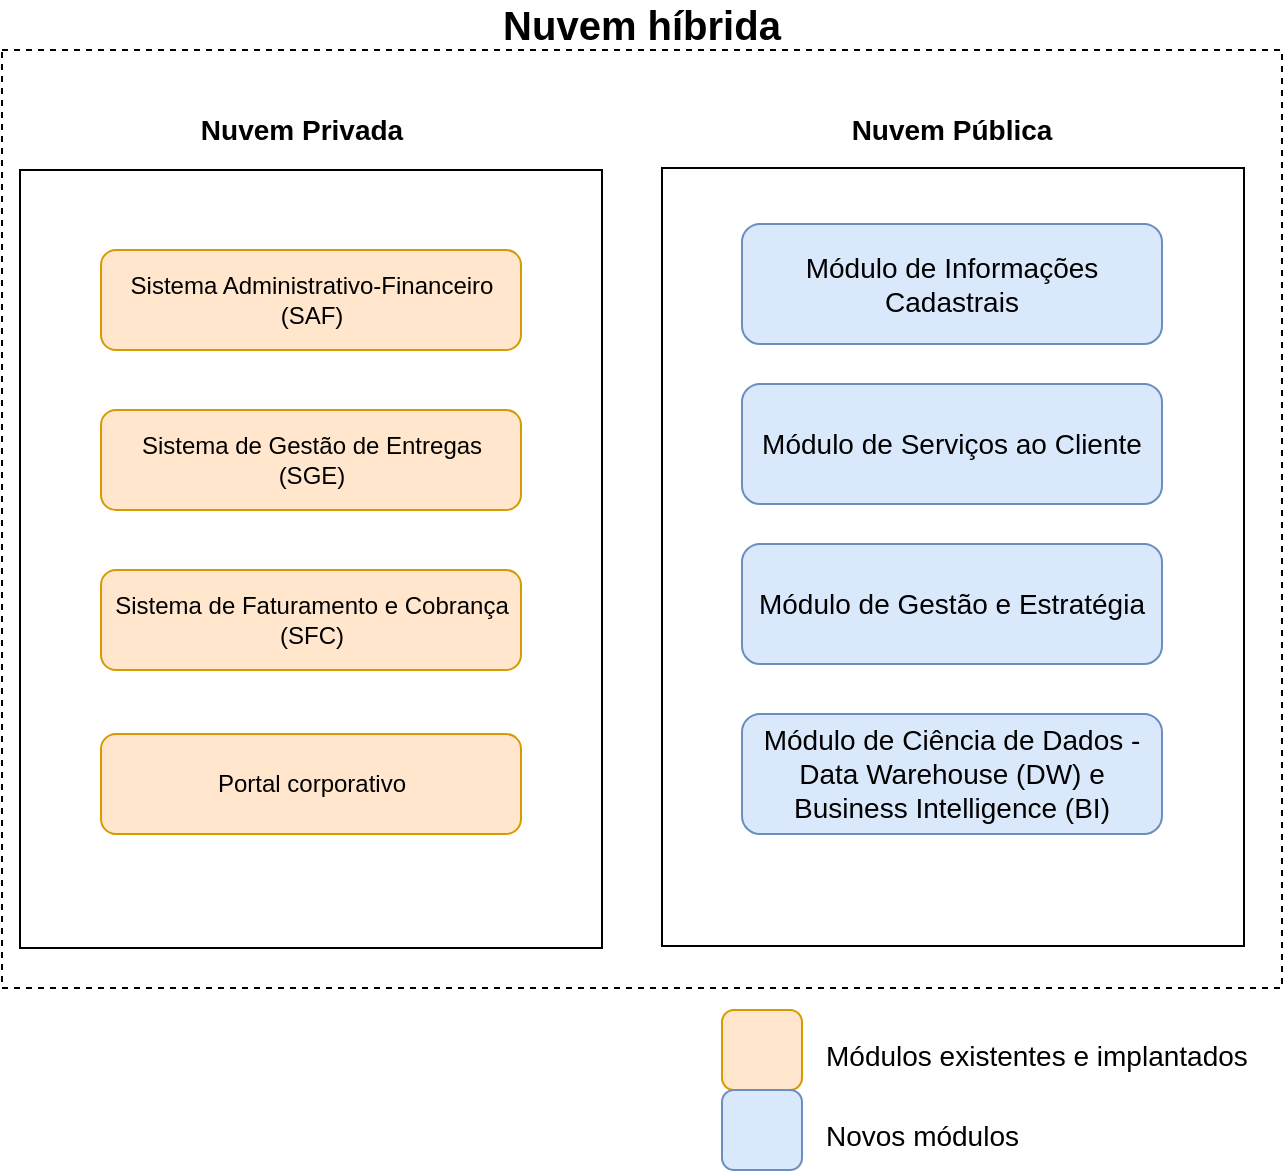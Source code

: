 <mxfile version="14.9.4" type="device"><diagram id="NP4vZOt9gSI3V1ZVi_QY" name="Page-1"><mxGraphModel dx="1422" dy="691" grid="1" gridSize="10" guides="1" tooltips="1" connect="1" arrows="1" fold="1" page="1" pageScale="1" pageWidth="850" pageHeight="1100" math="0" shadow="0"><root><mxCell id="0"/><mxCell id="1" parent="0"/><mxCell id="Pj80MlLEQEQ9aIIz47dP-27" value="" style="rounded=0;whiteSpace=wrap;html=1;fontSize=14;dashed=1;" parent="1" vertex="1"><mxGeometry x="40" y="41" width="640" height="469" as="geometry"/></mxCell><mxCell id="Pj80MlLEQEQ9aIIz47dP-1" value="" style="rounded=0;whiteSpace=wrap;html=1;" parent="1" vertex="1"><mxGeometry x="49" y="101" width="291" height="389" as="geometry"/></mxCell><mxCell id="Pj80MlLEQEQ9aIIz47dP-2" value="Nuvem Privada" style="text;html=1;strokeColor=none;fillColor=none;align=center;verticalAlign=middle;whiteSpace=wrap;rounded=0;fontStyle=1;fontSize=14;" parent="1" vertex="1"><mxGeometry x="40" y="71" width="300" height="20" as="geometry"/></mxCell><mxCell id="Pj80MlLEQEQ9aIIz47dP-3" value="" style="rounded=0;whiteSpace=wrap;html=1;" parent="1" vertex="1"><mxGeometry x="370" y="100" width="291" height="389" as="geometry"/></mxCell><mxCell id="Pj80MlLEQEQ9aIIz47dP-4" value="Nuvem Pública" style="text;html=1;strokeColor=none;fillColor=none;align=center;verticalAlign=middle;whiteSpace=wrap;rounded=0;fontStyle=1;fontSize=14;" parent="1" vertex="1"><mxGeometry x="370" y="71" width="290" height="20" as="geometry"/></mxCell><mxCell id="Pj80MlLEQEQ9aIIz47dP-9" value="Sistema Administrativo-Financeiro&lt;br&gt;(SAF)" style="rounded=1;whiteSpace=wrap;html=1;fillColor=#ffe6cc;strokeColor=#d79b00;" parent="1" vertex="1"><mxGeometry x="89.5" y="141" width="210" height="50" as="geometry"/></mxCell><mxCell id="Pj80MlLEQEQ9aIIz47dP-10" value="Sistema de Gestão de Entregas&lt;br&gt;(SGE)" style="rounded=1;whiteSpace=wrap;html=1;fillColor=#ffe6cc;strokeColor=#d79b00;" parent="1" vertex="1"><mxGeometry x="89.5" y="221" width="210" height="50" as="geometry"/></mxCell><mxCell id="Pj80MlLEQEQ9aIIz47dP-11" value="Sistema de Faturamento e Cobrança &lt;br&gt;(SFC)" style="rounded=1;whiteSpace=wrap;html=1;fillColor=#ffe6cc;strokeColor=#d79b00;" parent="1" vertex="1"><mxGeometry x="89.5" y="301" width="210" height="50" as="geometry"/></mxCell><mxCell id="Pj80MlLEQEQ9aIIz47dP-12" value="Portal corporativo" style="rounded=1;whiteSpace=wrap;html=1;fillColor=#ffe6cc;strokeColor=#d79b00;" parent="1" vertex="1"><mxGeometry x="89.5" y="383" width="210" height="50" as="geometry"/></mxCell><mxCell id="Pj80MlLEQEQ9aIIz47dP-18" value="Módulo de Informações Cadastrais" style="rounded=1;whiteSpace=wrap;html=1;fontSize=14;fillColor=#dae8fc;strokeColor=#6c8ebf;" parent="1" vertex="1"><mxGeometry x="410" y="128" width="210" height="60" as="geometry"/></mxCell><mxCell id="Pj80MlLEQEQ9aIIz47dP-19" value="Módulo de Serviços ao Cliente" style="rounded=1;whiteSpace=wrap;html=1;fontSize=14;fillColor=#dae8fc;strokeColor=#6c8ebf;" parent="1" vertex="1"><mxGeometry x="410" y="208" width="210" height="60" as="geometry"/></mxCell><mxCell id="Pj80MlLEQEQ9aIIz47dP-20" value="Módulo de Gestão e Estratégia" style="rounded=1;whiteSpace=wrap;html=1;fontSize=14;fillColor=#dae8fc;strokeColor=#6c8ebf;" parent="1" vertex="1"><mxGeometry x="410" y="288" width="210" height="60" as="geometry"/></mxCell><mxCell id="Pj80MlLEQEQ9aIIz47dP-21" value="Módulo de Ciência de Dados - Data Warehouse (DW) e Business Intelligence (BI)" style="rounded=1;whiteSpace=wrap;html=1;fontSize=14;fillColor=#dae8fc;strokeColor=#6c8ebf;" parent="1" vertex="1"><mxGeometry x="410" y="373" width="210" height="60" as="geometry"/></mxCell><mxCell id="Pj80MlLEQEQ9aIIz47dP-28" value="Nuvem híbrida" style="text;html=1;strokeColor=none;fillColor=none;align=center;verticalAlign=middle;whiteSpace=wrap;rounded=0;dashed=1;fontSize=20;fontStyle=1" parent="1" vertex="1"><mxGeometry x="40" y="18" width="640" height="20" as="geometry"/></mxCell><mxCell id="Pj80MlLEQEQ9aIIz47dP-30" value="" style="rounded=1;whiteSpace=wrap;html=1;fontSize=20;fillColor=#ffe6cc;strokeColor=#d79b00;" parent="1" vertex="1"><mxGeometry x="400" y="521" width="40" height="40" as="geometry"/></mxCell><mxCell id="Pj80MlLEQEQ9aIIz47dP-31" value="" style="rounded=1;whiteSpace=wrap;html=1;fontSize=20;fillColor=#dae8fc;strokeColor=#6c8ebf;" parent="1" vertex="1"><mxGeometry x="400" y="561" width="40" height="40" as="geometry"/></mxCell><mxCell id="Pj80MlLEQEQ9aIIz47dP-32" value="&lt;font style=&quot;font-size: 14px&quot;&gt;Módulos existentes e implantados&lt;/font&gt;" style="text;html=1;strokeColor=none;fillColor=none;align=left;verticalAlign=middle;whiteSpace=wrap;rounded=0;fontSize=20;" parent="1" vertex="1"><mxGeometry x="450" y="531" width="230" height="20" as="geometry"/></mxCell><mxCell id="Pj80MlLEQEQ9aIIz47dP-34" value="&lt;font style=&quot;font-size: 14px&quot;&gt;Novos módulos&lt;/font&gt;" style="text;html=1;strokeColor=none;fillColor=none;align=left;verticalAlign=middle;whiteSpace=wrap;rounded=0;fontSize=20;" parent="1" vertex="1"><mxGeometry x="450" y="571" width="230" height="20" as="geometry"/></mxCell></root></mxGraphModel></diagram></mxfile>